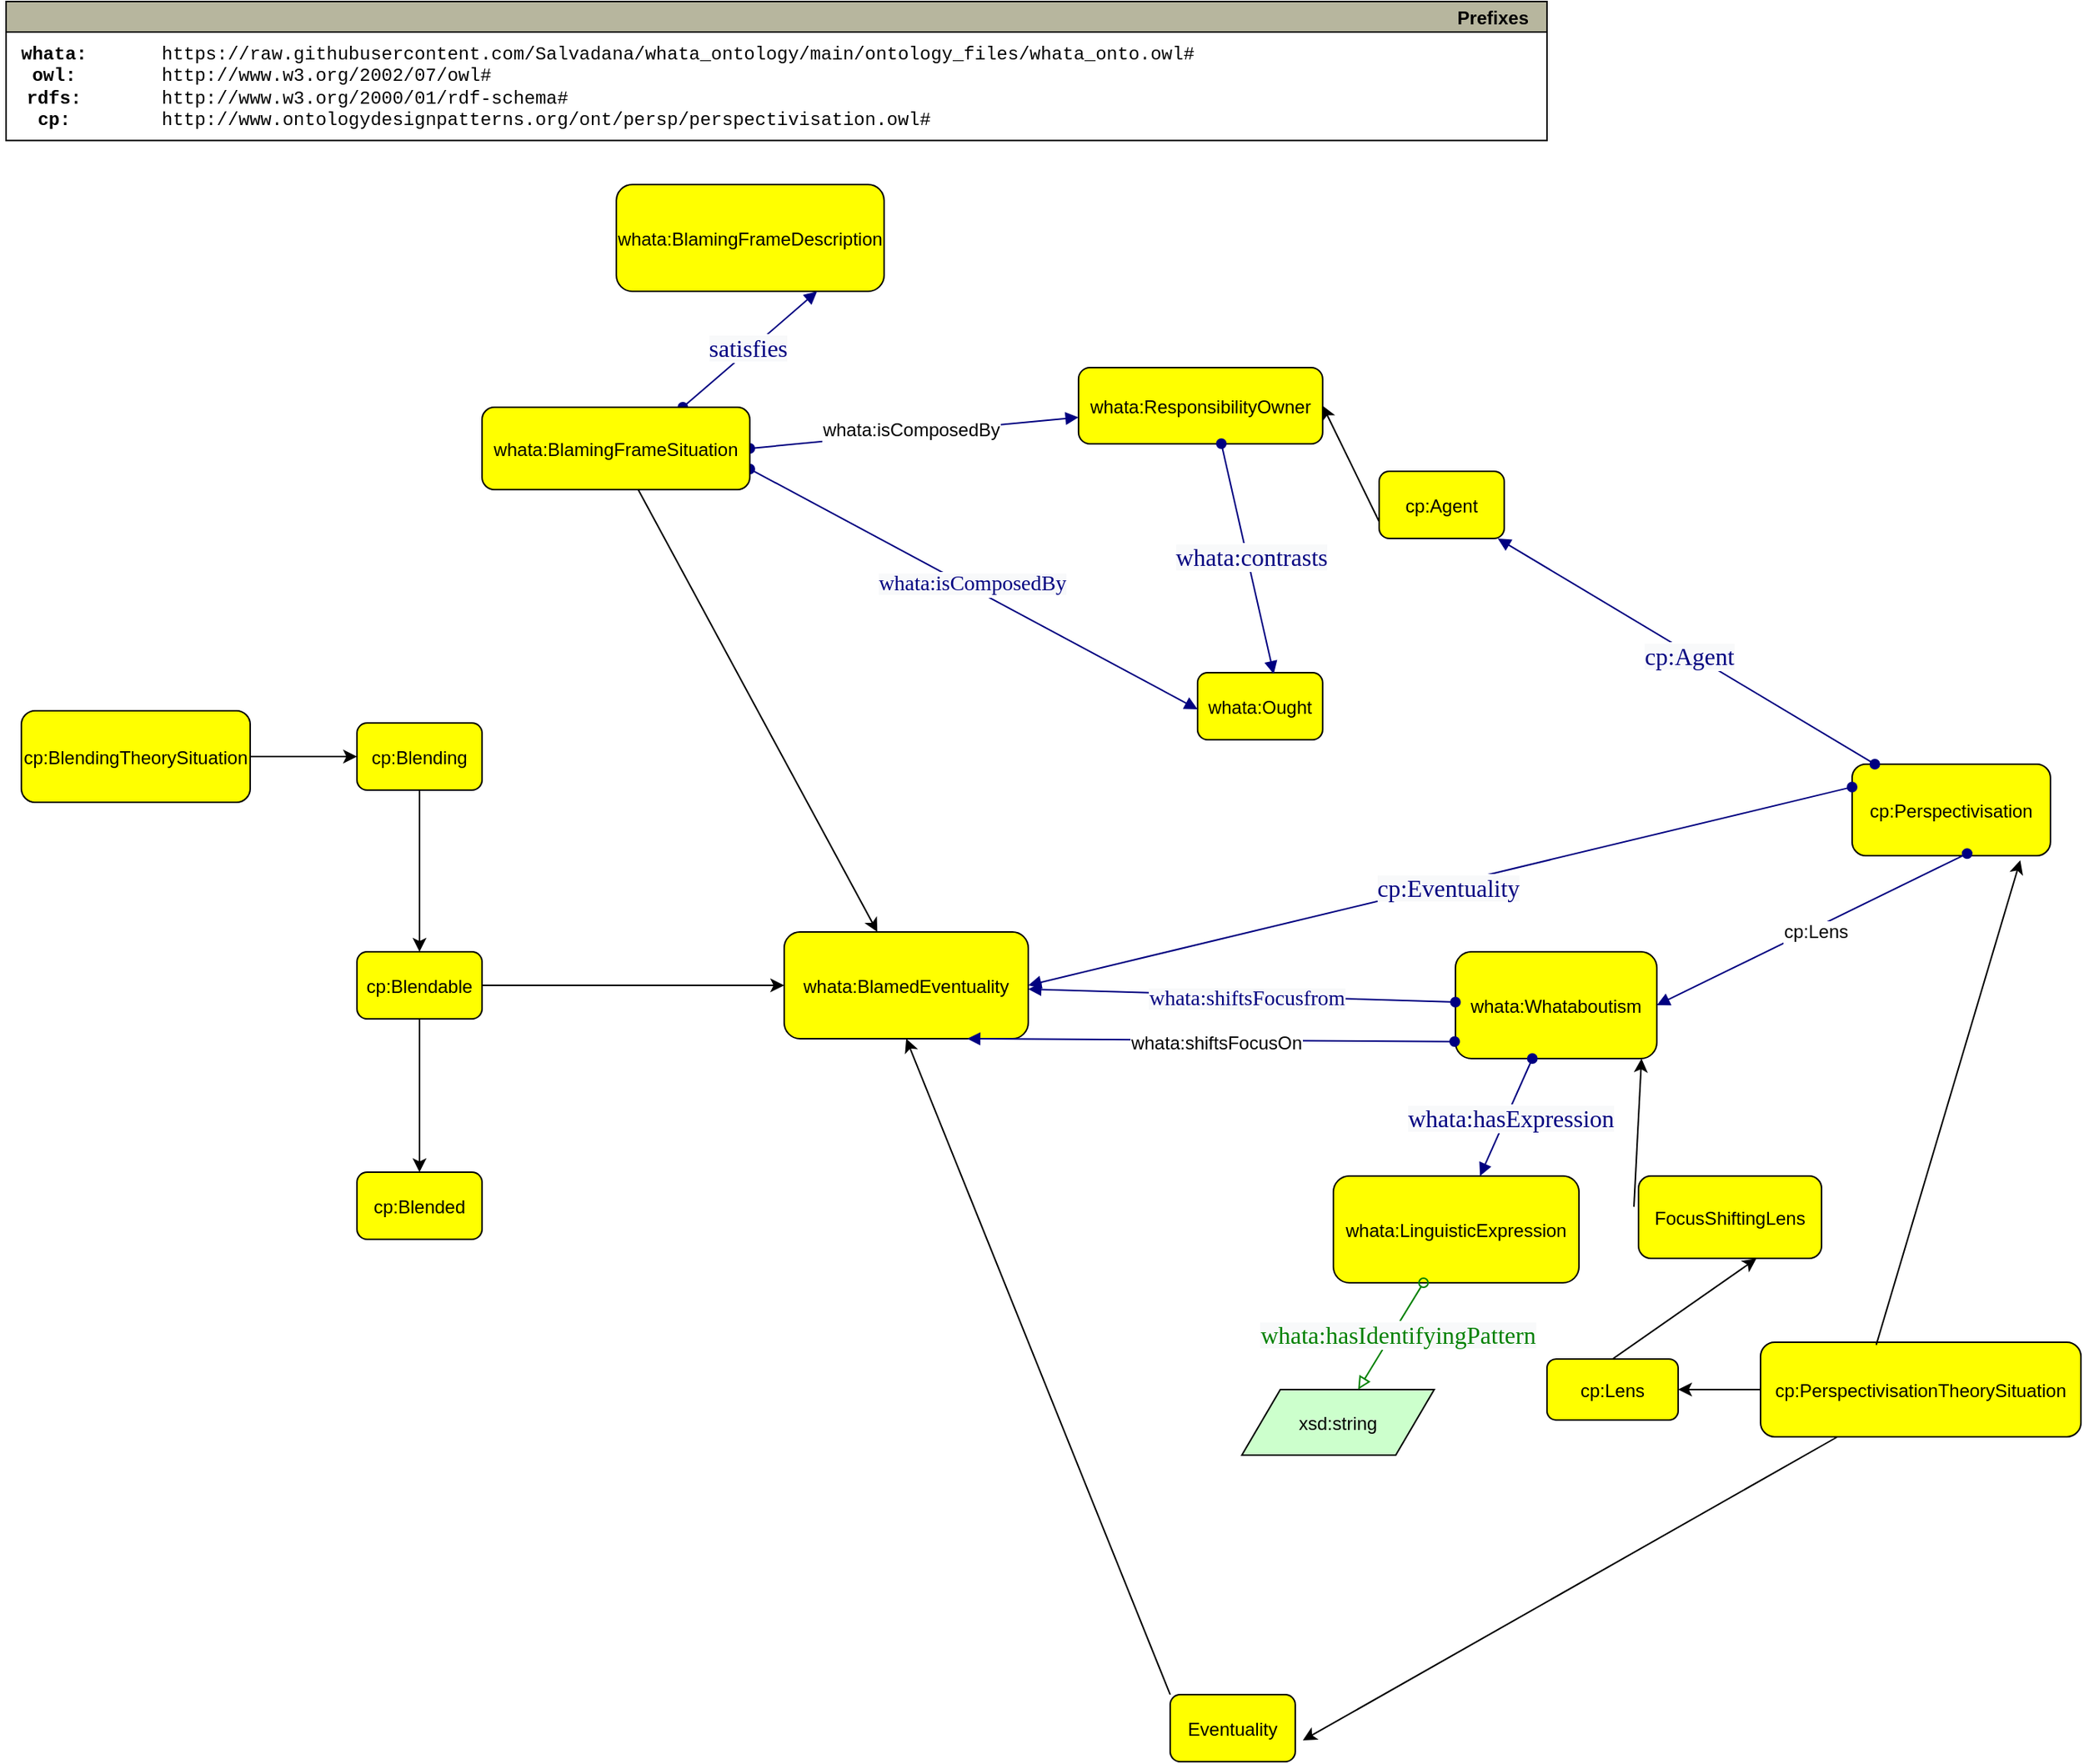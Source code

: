 <mxfile version="24.4.0" type="device">
  <diagram id="R2lEEEUBdFMjLlhIrx00" name="Page-1">
    <mxGraphModel dx="2427" dy="2789" grid="1" gridSize="10" guides="1" tooltips="1" connect="1" arrows="1" fold="1" page="1" pageScale="1" pageWidth="850" pageHeight="1100" math="0" shadow="0" extFonts="Permanent Marker^https://fonts.googleapis.com/css?family=Permanent+Marker">
      <root>
        <mxCell id="0" />
        <mxCell id="1" parent="0" />
        <mxCell id="LqP2NPi9a7aLQYuPG1_W-2" value="whata:BlamedEventuality" style="graphMlID=n4;shape=rect;rounded=1;arcsize=30;fillColor=#ffff00;strokeColor=#000000;strokeWidth=1.0" parent="1" vertex="1">
          <mxGeometry x="400" y="240" width="160" height="70" as="geometry" />
        </mxCell>
        <mxCell id="LqP2NPi9a7aLQYuPG1_W-46" value="" style="edgeStyle=orthogonalEdgeStyle;rounded=0;orthogonalLoop=1;jettySize=auto;html=1;" parent="1" source="LqP2NPi9a7aLQYuPG1_W-6" target="LqP2NPi9a7aLQYuPG1_W-7" edge="1">
          <mxGeometry relative="1" as="geometry" />
        </mxCell>
        <mxCell id="LqP2NPi9a7aLQYuPG1_W-6" value="cp:Blending" style="graphMlID=n4;shape=rect;rounded=1;arcsize=30;fillColor=#ffff00;strokeColor=#000000;strokeWidth=1.0" parent="1" vertex="1">
          <mxGeometry x="120" y="103" width="81.968" height="44" as="geometry" />
        </mxCell>
        <mxCell id="LqP2NPi9a7aLQYuPG1_W-10" value="" style="edgeStyle=orthogonalEdgeStyle;rounded=0;orthogonalLoop=1;jettySize=auto;html=1;" parent="1" source="LqP2NPi9a7aLQYuPG1_W-7" target="LqP2NPi9a7aLQYuPG1_W-2" edge="1">
          <mxGeometry relative="1" as="geometry" />
        </mxCell>
        <mxCell id="LqP2NPi9a7aLQYuPG1_W-47" value="" style="edgeStyle=orthogonalEdgeStyle;rounded=0;orthogonalLoop=1;jettySize=auto;html=1;" parent="1" source="LqP2NPi9a7aLQYuPG1_W-7" target="LqP2NPi9a7aLQYuPG1_W-8" edge="1">
          <mxGeometry relative="1" as="geometry" />
        </mxCell>
        <mxCell id="LqP2NPi9a7aLQYuPG1_W-7" value="cp:Blendable" style="graphMlID=n4;shape=rect;rounded=1;arcsize=30;fillColor=#ffff00;strokeColor=#000000;strokeWidth=1.0" parent="1" vertex="1">
          <mxGeometry x="120" y="253" width="81.968" height="44" as="geometry" />
        </mxCell>
        <mxCell id="LqP2NPi9a7aLQYuPG1_W-8" value="cp:Blended" style="graphMlID=n4;shape=rect;rounded=1;arcsize=30;fillColor=#ffff00;strokeColor=#000000;strokeWidth=1.0" parent="1" vertex="1">
          <mxGeometry x="120" y="397.5" width="81.968" height="44" as="geometry" />
        </mxCell>
        <mxCell id="LqP2NPi9a7aLQYuPG1_W-12" value="" style="graphMlID=e0;rounded=0;endArrow=block;strokeColor=#000080;strokeWidth=1.0;startArrow=oval;startFill=1;endFill=1;exitX=1;exitY=0.5;exitDx=0;exitDy=0;" parent="1" source="netNDr4inBoCcSag8qre-5" target="LqP2NPi9a7aLQYuPG1_W-15" edge="1">
          <mxGeometry relative="1" as="geometry">
            <mxPoint x="370" y="20" as="sourcePoint" />
            <mxPoint x="591" y="60" as="targetPoint" />
          </mxGeometry>
        </mxCell>
        <mxCell id="LqP2NPi9a7aLQYuPG1_W-13" value="whata:isComposedBy" style="text;html=1;align=center;verticalAlign=middle;resizable=0;points=[];labelBackgroundColor=#ffffff;" parent="LqP2NPi9a7aLQYuPG1_W-12" vertex="1" connectable="0">
          <mxGeometry x="-0.017" y="2" relative="1" as="geometry">
            <mxPoint x="-1" as="offset" />
          </mxGeometry>
        </mxCell>
        <mxCell id="LqP2NPi9a7aLQYuPG1_W-15" value="whata:ResponsibilityOwner" style="graphMlID=n4;shape=rect;rounded=1;arcsize=30;fillColor=#ffff00;strokeColor=#000000;strokeWidth=1.0" parent="1" vertex="1">
          <mxGeometry x="592.95" y="-130" width="160" height="50" as="geometry" />
        </mxCell>
        <mxCell id="LqP2NPi9a7aLQYuPG1_W-18" value="whata:Ought" style="graphMlID=n4;shape=rect;rounded=1;arcsize=30;fillColor=#ffff00;strokeColor=#000000;strokeWidth=1.0" parent="1" vertex="1">
          <mxGeometry x="670.98" y="70" width="81.968" height="44" as="geometry" />
        </mxCell>
        <mxCell id="LqP2NPi9a7aLQYuPG1_W-19" value="" style="graphMlID=e0;rounded=0;endArrow=block;strokeColor=#000080;strokeWidth=1.0;startArrow=oval;startFill=1;endFill=1;exitX=1;exitY=0.75;exitDx=0;exitDy=0;entryX=0;entryY=0.545;entryDx=0;entryDy=0;entryPerimeter=0;" parent="1" source="netNDr4inBoCcSag8qre-5" target="LqP2NPi9a7aLQYuPG1_W-18" edge="1">
          <mxGeometry relative="1" as="geometry">
            <mxPoint x="490" y="100.082" as="sourcePoint" />
            <mxPoint x="641" y="100" as="targetPoint" />
          </mxGeometry>
        </mxCell>
        <mxCell id="LqP2NPi9a7aLQYuPG1_W-20" value="&lt;span style=&quot;color: rgb(0, 0, 128); font-family: dialog; background-color: rgb(248, 249, 250);&quot;&gt;&lt;font style=&quot;font-size: 14px;&quot;&gt;whata:isComposedBy&lt;/font&gt;&lt;/span&gt;" style="text;html=1;align=center;verticalAlign=middle;resizable=0;points=[];labelBackgroundColor=#ffffff;" parent="LqP2NPi9a7aLQYuPG1_W-19" vertex="1" connectable="0">
          <mxGeometry x="-0.017" y="2" relative="1" as="geometry">
            <mxPoint as="offset" />
          </mxGeometry>
        </mxCell>
        <mxCell id="LqP2NPi9a7aLQYuPG1_W-21" value="" style="graphMlID=e0;rounded=0;endArrow=block;strokeColor=#000080;strokeWidth=1.0;startArrow=oval;startFill=1;endFill=1;exitX=0.585;exitY=0.997;exitDx=0;exitDy=0;exitPerimeter=0;entryX=0.609;entryY=0.021;entryDx=0;entryDy=0;entryPerimeter=0;" parent="1" source="LqP2NPi9a7aLQYuPG1_W-15" target="LqP2NPi9a7aLQYuPG1_W-18" edge="1">
          <mxGeometry relative="1" as="geometry">
            <mxPoint x="590" y="90.082" as="sourcePoint" />
            <mxPoint x="741" y="90" as="targetPoint" />
          </mxGeometry>
        </mxCell>
        <mxCell id="LqP2NPi9a7aLQYuPG1_W-22" value="&lt;span style=&quot;color: rgb(0 , 0 , 128) ; font-family: &amp;quot;dialog&amp;quot; ; font-size: 16px ; background-color: rgb(248 , 249 , 250)&quot;&gt;whata:contrasts&lt;/span&gt;" style="text;html=1;align=center;verticalAlign=middle;resizable=0;points=[];labelBackgroundColor=#ffffff;" parent="LqP2NPi9a7aLQYuPG1_W-21" vertex="1" connectable="0">
          <mxGeometry x="-0.017" y="2" relative="1" as="geometry">
            <mxPoint as="offset" />
          </mxGeometry>
        </mxCell>
        <mxCell id="LqP2NPi9a7aLQYuPG1_W-23" value="whata:Whataboutism" style="graphMlID=n4;shape=rect;rounded=1;arcsize=30;fillColor=#ffff00;strokeColor=#000000;strokeWidth=1.0" parent="1" vertex="1">
          <mxGeometry x="840" y="253" width="132" height="70" as="geometry" />
        </mxCell>
        <mxCell id="LqP2NPi9a7aLQYuPG1_W-26" value="" style="graphMlID=e0;rounded=0;endArrow=block;strokeColor=#000080;strokeWidth=1.0;startArrow=oval;startFill=1;endFill=1" parent="1" source="LqP2NPi9a7aLQYuPG1_W-23" target="LqP2NPi9a7aLQYuPG1_W-2" edge="1">
          <mxGeometry relative="1" as="geometry">
            <mxPoint x="440" y="320.082" as="sourcePoint" />
            <mxPoint x="591" y="320" as="targetPoint" />
          </mxGeometry>
        </mxCell>
        <mxCell id="LqP2NPi9a7aLQYuPG1_W-27" value="&lt;span style=&quot;color: rgb(0, 0, 128); font-family: dialog; background-color: rgb(248, 249, 250);&quot;&gt;&lt;font style=&quot;font-size: 14px;&quot;&gt;whata:shiftsFocusfrom&lt;/font&gt;&lt;/span&gt;" style="text;html=1;align=center;verticalAlign=middle;resizable=0;points=[];labelBackgroundColor=#ffffff;" parent="LqP2NPi9a7aLQYuPG1_W-26" vertex="1" connectable="0">
          <mxGeometry x="-0.017" y="2" relative="1" as="geometry">
            <mxPoint as="offset" />
          </mxGeometry>
        </mxCell>
        <mxCell id="LqP2NPi9a7aLQYuPG1_W-28" value="" style="graphMlID=e0;rounded=0;endArrow=block;strokeColor=#000080;strokeWidth=1.0;startArrow=oval;startFill=1;endFill=1;entryX=0.75;entryY=1;entryDx=0;entryDy=0;exitX=-0.004;exitY=0.841;exitDx=0;exitDy=0;exitPerimeter=0;" parent="1" source="LqP2NPi9a7aLQYuPG1_W-23" target="LqP2NPi9a7aLQYuPG1_W-2" edge="1">
          <mxGeometry relative="1" as="geometry">
            <mxPoint x="630" y="380" as="sourcePoint" />
            <mxPoint x="641" y="320" as="targetPoint" />
          </mxGeometry>
        </mxCell>
        <mxCell id="LqP2NPi9a7aLQYuPG1_W-29" value="whata:shiftsFocusOn" style="text;html=1;align=center;verticalAlign=middle;resizable=0;points=[];labelBackgroundColor=#ffffff;" parent="LqP2NPi9a7aLQYuPG1_W-28" vertex="1" connectable="0">
          <mxGeometry x="-0.017" y="2" relative="1" as="geometry">
            <mxPoint as="offset" />
          </mxGeometry>
        </mxCell>
        <mxCell id="LqP2NPi9a7aLQYuPG1_W-30" value="cp:Lens" style="graphMlID=n4;shape=rect;rounded=1;arcsize=30;fillColor=#ffff00;strokeColor=#000000;strokeWidth=1.0" parent="1" vertex="1">
          <mxGeometry x="900" y="520" width="85.99" height="40" as="geometry" />
        </mxCell>
        <mxCell id="LqP2NPi9a7aLQYuPG1_W-33" value="whata:BlamingFrameDescription" style="graphMlID=n4;shape=rect;rounded=1;arcsize=30;fillColor=#ffff00;strokeColor=#000000;strokeWidth=1.0" parent="1" vertex="1">
          <mxGeometry x="290" y="-250" width="175.5" height="70" as="geometry" />
        </mxCell>
        <mxCell id="LqP2NPi9a7aLQYuPG1_W-36" value="" style="graphMlID=e0;rounded=0;endArrow=block;strokeColor=#000080;strokeWidth=1.0;startArrow=oval;startFill=1;endFill=1;entryX=0.75;entryY=1;entryDx=0;entryDy=0;exitX=0.75;exitY=0;exitDx=0;exitDy=0;" parent="1" source="netNDr4inBoCcSag8qre-5" target="LqP2NPi9a7aLQYuPG1_W-33" edge="1">
          <mxGeometry relative="1" as="geometry">
            <mxPoint x="340" y="-10" as="sourcePoint" />
            <mxPoint x="331.75" as="targetPoint" />
          </mxGeometry>
        </mxCell>
        <mxCell id="LqP2NPi9a7aLQYuPG1_W-37" value="&lt;span style=&quot;color: rgb(0 , 0 , 128) ; font-family: &amp;quot;dialog&amp;quot; ; font-size: 16px ; background-color: rgb(248 , 249 , 250)&quot;&gt;satisfies&lt;/span&gt;" style="text;html=1;align=center;verticalAlign=middle;resizable=0;points=[];labelBackgroundColor=#ffffff;" parent="LqP2NPi9a7aLQYuPG1_W-36" vertex="1" connectable="0">
          <mxGeometry x="-0.017" y="2" relative="1" as="geometry">
            <mxPoint as="offset" />
          </mxGeometry>
        </mxCell>
        <mxCell id="LqP2NPi9a7aLQYuPG1_W-38" value="cp:Perspectivisation" style="graphMlID=n4;shape=rect;rounded=1;arcsize=30;fillColor=#ffff00;strokeColor=#000000;strokeWidth=1.0" parent="1" vertex="1">
          <mxGeometry x="1100" y="130" width="130" height="60" as="geometry" />
        </mxCell>
        <mxCell id="LqP2NPi9a7aLQYuPG1_W-40" value="" style="graphMlID=e0;rounded=0;endArrow=block;strokeColor=#000080;strokeWidth=1.0;startArrow=oval;startFill=1;endFill=1;entryX=1;entryY=0.5;entryDx=0;entryDy=0;exitX=0;exitY=0.25;exitDx=0;exitDy=0;" parent="1" source="LqP2NPi9a7aLQYuPG1_W-38" target="LqP2NPi9a7aLQYuPG1_W-2" edge="1">
          <mxGeometry relative="1" as="geometry">
            <mxPoint x="580" y="210" as="sourcePoint" />
            <mxPoint x="640" y="264" as="targetPoint" />
          </mxGeometry>
        </mxCell>
        <mxCell id="LqP2NPi9a7aLQYuPG1_W-41" value="&lt;span style=&quot;color: rgb(0 , 0 , 128) ; font-family: &amp;quot;dialog&amp;quot; ; font-size: 16px ; background-color: rgb(248 , 249 , 250)&quot;&gt;cp:Eventuality&lt;/span&gt;" style="text;html=1;align=center;verticalAlign=middle;resizable=0;points=[];labelBackgroundColor=#ffffff;" parent="LqP2NPi9a7aLQYuPG1_W-40" vertex="1" connectable="0">
          <mxGeometry x="-0.017" y="2" relative="1" as="geometry">
            <mxPoint as="offset" />
          </mxGeometry>
        </mxCell>
        <mxCell id="LqP2NPi9a7aLQYuPG1_W-42" value="" style="graphMlID=e0;rounded=0;endArrow=block;strokeColor=#000080;strokeWidth=1.0;startArrow=oval;startFill=1;endFill=1;exitX=0.58;exitY=0.977;exitDx=0;exitDy=0;exitPerimeter=0;entryX=1;entryY=0.5;entryDx=0;entryDy=0;" parent="1" source="LqP2NPi9a7aLQYuPG1_W-38" target="LqP2NPi9a7aLQYuPG1_W-23" edge="1">
          <mxGeometry relative="1" as="geometry">
            <mxPoint x="850" y="250" as="sourcePoint" />
            <mxPoint x="981" y="340" as="targetPoint" />
          </mxGeometry>
        </mxCell>
        <mxCell id="LqP2NPi9a7aLQYuPG1_W-43" value="cp:Lens" style="text;html=1;align=center;verticalAlign=middle;resizable=0;points=[];labelBackgroundColor=#ffffff;" parent="LqP2NPi9a7aLQYuPG1_W-42" vertex="1" connectable="0">
          <mxGeometry x="-0.017" y="2" relative="1" as="geometry">
            <mxPoint as="offset" />
          </mxGeometry>
        </mxCell>
        <mxCell id="LqP2NPi9a7aLQYuPG1_W-45" value="" style="edgeStyle=orthogonalEdgeStyle;rounded=0;orthogonalLoop=1;jettySize=auto;html=1;" parent="1" source="LqP2NPi9a7aLQYuPG1_W-44" target="LqP2NPi9a7aLQYuPG1_W-6" edge="1">
          <mxGeometry relative="1" as="geometry" />
        </mxCell>
        <mxCell id="LqP2NPi9a7aLQYuPG1_W-44" value="cp:BlendingTheorySituation" style="graphMlID=n4;shape=rect;rounded=1;arcsize=30;fillColor=#ffff00;strokeColor=#000000;strokeWidth=1.0" parent="1" vertex="1">
          <mxGeometry x="-100" y="95" width="150" height="60" as="geometry" />
        </mxCell>
        <mxCell id="LqP2NPi9a7aLQYuPG1_W-50" value="" style="edgeStyle=orthogonalEdgeStyle;rounded=0;orthogonalLoop=1;jettySize=auto;html=1;" parent="1" source="LqP2NPi9a7aLQYuPG1_W-48" target="LqP2NPi9a7aLQYuPG1_W-30" edge="1">
          <mxGeometry relative="1" as="geometry" />
        </mxCell>
        <mxCell id="LqP2NPi9a7aLQYuPG1_W-48" value="cp:PerspectivisationTheorySituation" style="graphMlID=n4;shape=rect;rounded=1;arcsize=30;fillColor=#ffff00;strokeColor=#000000;strokeWidth=1.0" parent="1" vertex="1">
          <mxGeometry x="1040" y="509" width="210" height="62" as="geometry" />
        </mxCell>
        <mxCell id="LqP2NPi9a7aLQYuPG1_W-51" value="" style="endArrow=classic;html=1;rounded=0;exitX=0.361;exitY=0.028;exitDx=0;exitDy=0;exitPerimeter=0;entryX=0.848;entryY=1.051;entryDx=0;entryDy=0;entryPerimeter=0;" parent="1" source="LqP2NPi9a7aLQYuPG1_W-48" target="LqP2NPi9a7aLQYuPG1_W-38" edge="1">
          <mxGeometry width="50" height="50" relative="1" as="geometry">
            <mxPoint x="820" y="390" as="sourcePoint" />
            <mxPoint x="870" y="340" as="targetPoint" />
          </mxGeometry>
        </mxCell>
        <mxCell id="LqP2NPi9a7aLQYuPG1_W-52" value="Prefixes" style="graphMlID=n0;shape=swimlane;startSize=20;fillColor=#b7b69e;strokeColor=#000000;strokeWidth=1.0;align=right;spacingRight=10;fontStyle=1" parent="1" vertex="1">
          <mxGeometry x="-110" y="-370" width="1010" height="91.1" as="geometry" />
        </mxCell>
        <mxCell id="LqP2NPi9a7aLQYuPG1_W-53" value="&lt;b&gt;whata:&lt;br&gt;owl:&lt;br&gt;rdfs:&lt;/b&gt;&lt;div&gt;&lt;b&gt;cp:&lt;/b&gt;&lt;/div&gt;" style="text;html=1;align=center;verticalAlign=middle;resizable=0;points=[];autosize=1;fontFamily=Courier New;" parent="LqP2NPi9a7aLQYuPG1_W-52" vertex="1">
          <mxGeometry x="-3.584" y="21.1" width="70" height="70" as="geometry" />
        </mxCell>
        <mxCell id="LqP2NPi9a7aLQYuPG1_W-54" value="https://raw.githubusercontent.com/Salvadana/whata_ontology/main/ontology_files/whata_onto.owl#&lt;br&gt;http://www.w3.org/2002/07/owl#&lt;br&gt;http://www.w3.org/2000/01/rdf-schema#&lt;div&gt;http://www.ontologydesignpatterns.org/ont/persp/perspectivisation.owl#&lt;br&gt;&lt;/div&gt;" style="text;html=1;align=left;verticalAlign=middle;resizable=0;points=[];autosize=1;fontFamily=Courier New;" parent="LqP2NPi9a7aLQYuPG1_W-52" vertex="1">
          <mxGeometry x="99.996" y="21.1" width="700" height="70" as="geometry" />
        </mxCell>
        <mxCell id="LqP2NPi9a7aLQYuPG1_W-58" value="whata:LinguisticExpression" style="graphMlID=n4;shape=rect;rounded=1;arcsize=30;fillColor=#ffff00;strokeColor=#000000;strokeWidth=1.0" parent="1" vertex="1">
          <mxGeometry x="760" y="400" width="160.98" height="70" as="geometry" />
        </mxCell>
        <mxCell id="LqP2NPi9a7aLQYuPG1_W-59" value="xsd:string" style="graphMlID=n6;shape=parallelogram;fillColor=#ccffcc;strokeColor=#000000;strokeWidth=1.0" parent="1" vertex="1">
          <mxGeometry x="700" y="540" width="126.095" height="43" as="geometry" />
        </mxCell>
        <mxCell id="LqP2NPi9a7aLQYuPG1_W-60" value="" style="graphMlID=e0;rounded=0;endArrow=block;strokeColor=#000080;strokeWidth=1.0;startArrow=oval;startFill=1;endFill=1" parent="1" source="LqP2NPi9a7aLQYuPG1_W-23" target="LqP2NPi9a7aLQYuPG1_W-58" edge="1">
          <mxGeometry relative="1" as="geometry">
            <mxPoint x="470" y="390.082" as="sourcePoint" />
            <mxPoint x="621" y="390" as="targetPoint" />
          </mxGeometry>
        </mxCell>
        <mxCell id="LqP2NPi9a7aLQYuPG1_W-61" value="&lt;span style=&quot;color: rgb(0 , 0 , 128) ; font-family: &amp;quot;dialog&amp;quot; ; font-size: 16px ; background-color: rgb(248 , 249 , 250)&quot;&gt;whata:hasExpression&lt;/span&gt;" style="text;html=1;align=center;verticalAlign=middle;resizable=0;points=[];labelBackgroundColor=#ffffff;" parent="LqP2NPi9a7aLQYuPG1_W-60" vertex="1" connectable="0">
          <mxGeometry x="-0.017" y="2" relative="1" as="geometry">
            <mxPoint as="offset" />
          </mxGeometry>
        </mxCell>
        <mxCell id="LqP2NPi9a7aLQYuPG1_W-62" value="" style="graphMlID=e2;rounded=0;endArrow=block;strokeColor=#008000;strokeWidth=1.0;startArrow=oval;startFill=0;endFill=0" parent="1" source="LqP2NPi9a7aLQYuPG1_W-58" target="LqP2NPi9a7aLQYuPG1_W-59" edge="1">
          <mxGeometry relative="1" as="geometry">
            <mxPoint x="410" y="390" as="sourcePoint" />
            <mxPoint x="686.811" y="390.18" as="targetPoint" />
          </mxGeometry>
        </mxCell>
        <mxCell id="LqP2NPi9a7aLQYuPG1_W-63" value="&lt;span style=&quot;color: rgb(0 , 128 , 0) ; font-family: &amp;quot;dialog&amp;quot; ; font-size: 16px ; background-color: rgb(248 , 249 , 250)&quot;&gt;whata:hasIdentifyingPattern&lt;/span&gt;" style="text;html=1;align=center;verticalAlign=middle;resizable=0;points=[];labelBackgroundColor=#ffffff;" parent="LqP2NPi9a7aLQYuPG1_W-62" vertex="1" connectable="0">
          <mxGeometry x="-0.09" y="3" relative="1" as="geometry">
            <mxPoint as="offset" />
          </mxGeometry>
        </mxCell>
        <mxCell id="LqP2NPi9a7aLQYuPG1_W-64" value="" style="endArrow=classic;html=1;rounded=0;exitX=0.5;exitY=0;exitDx=0;exitDy=0;entryX=0.644;entryY=1.003;entryDx=0;entryDy=0;entryPerimeter=0;" parent="1" source="LqP2NPi9a7aLQYuPG1_W-30" target="netNDr4inBoCcSag8qre-9" edge="1">
          <mxGeometry width="50" height="50" relative="1" as="geometry">
            <mxPoint x="530" y="380" as="sourcePoint" />
            <mxPoint x="850" y="470" as="targetPoint" />
          </mxGeometry>
        </mxCell>
        <mxCell id="netNDr4inBoCcSag8qre-1" value="cp:Agent" style="graphMlID=n4;shape=rect;rounded=1;arcsize=30;fillColor=#ffff00;strokeColor=#000000;strokeWidth=1.0" vertex="1" parent="1">
          <mxGeometry x="790" y="-62" width="81.968" height="44" as="geometry" />
        </mxCell>
        <mxCell id="netNDr4inBoCcSag8qre-2" value="" style="graphMlID=e0;rounded=0;endArrow=block;strokeColor=#000080;strokeWidth=1.0;startArrow=oval;startFill=1;endFill=1" edge="1" parent="1" source="LqP2NPi9a7aLQYuPG1_W-38" target="netNDr4inBoCcSag8qre-1">
          <mxGeometry relative="1" as="geometry">
            <mxPoint x="829.5" y="114.082" as="sourcePoint" />
            <mxPoint x="980.5" y="114" as="targetPoint" />
          </mxGeometry>
        </mxCell>
        <mxCell id="netNDr4inBoCcSag8qre-3" value="&lt;span style=&quot;color: rgb(0 , 0 , 128) ; font-family: &amp;quot;dialog&amp;quot; ; font-size: 16px ; background-color: rgb(248 , 249 , 250)&quot;&gt;cp:Agent&lt;/span&gt;" style="text;html=1;align=center;verticalAlign=middle;resizable=0;points=[];labelBackgroundColor=#ffffff;" vertex="1" connectable="0" parent="netNDr4inBoCcSag8qre-2">
          <mxGeometry x="-0.017" y="2" relative="1" as="geometry">
            <mxPoint as="offset" />
          </mxGeometry>
        </mxCell>
        <mxCell id="netNDr4inBoCcSag8qre-4" value="" style="endArrow=classic;html=1;rounded=0;exitX=0;exitY=0.75;exitDx=0;exitDy=0;entryX=1;entryY=0.5;entryDx=0;entryDy=0;" edge="1" parent="1" source="netNDr4inBoCcSag8qre-1" target="LqP2NPi9a7aLQYuPG1_W-15">
          <mxGeometry width="50" height="50" relative="1" as="geometry">
            <mxPoint x="740" as="sourcePoint" />
            <mxPoint x="740" y="-160" as="targetPoint" />
          </mxGeometry>
        </mxCell>
        <mxCell id="netNDr4inBoCcSag8qre-5" value="whata:BlamingFrameSituation" style="graphMlID=n4;shape=rect;rounded=1;arcsize=30;fillColor=#ffff00;strokeColor=#000000;strokeWidth=1.0" vertex="1" parent="1">
          <mxGeometry x="201.97" y="-104" width="175.5" height="54" as="geometry" />
        </mxCell>
        <mxCell id="netNDr4inBoCcSag8qre-9" value="FocusShiftingLens" style="graphMlID=n4;shape=rect;rounded=1;arcsize=30;fillColor=#ffff00;strokeColor=#000000;strokeWidth=1.0" vertex="1" parent="1">
          <mxGeometry x="960" y="400" width="120" height="54" as="geometry" />
        </mxCell>
        <mxCell id="netNDr4inBoCcSag8qre-10" value="" style="endArrow=classic;html=1;rounded=0;entryX=0.924;entryY=1;entryDx=0;entryDy=0;exitX=-0.025;exitY=0.374;exitDx=0;exitDy=0;entryPerimeter=0;exitPerimeter=0;" edge="1" parent="1" source="netNDr4inBoCcSag8qre-9" target="LqP2NPi9a7aLQYuPG1_W-23">
          <mxGeometry width="50" height="50" relative="1" as="geometry">
            <mxPoint x="780" y="420" as="sourcePoint" />
            <mxPoint x="830" y="370" as="targetPoint" />
          </mxGeometry>
        </mxCell>
        <mxCell id="netNDr4inBoCcSag8qre-11" value="" style="endArrow=classic;html=1;rounded=0;" edge="1" parent="1" source="netNDr4inBoCcSag8qre-5" target="LqP2NPi9a7aLQYuPG1_W-2">
          <mxGeometry width="50" height="50" relative="1" as="geometry">
            <mxPoint x="397.222" y="159.72" as="sourcePoint" />
            <mxPoint x="400" y="200" as="targetPoint" />
          </mxGeometry>
        </mxCell>
        <mxCell id="netNDr4inBoCcSag8qre-13" value="Eventuality" style="graphMlID=n4;shape=rect;rounded=1;arcsize=30;fillColor=#ffff00;strokeColor=#000000;strokeWidth=1.0" vertex="1" parent="1">
          <mxGeometry x="653.02" y="740" width="81.968" height="44" as="geometry" />
        </mxCell>
        <mxCell id="netNDr4inBoCcSag8qre-14" value="" style="endArrow=classic;html=1;rounded=0;" edge="1" parent="1" source="LqP2NPi9a7aLQYuPG1_W-48">
          <mxGeometry width="50" height="50" relative="1" as="geometry">
            <mxPoint x="690" y="490" as="sourcePoint" />
            <mxPoint x="740" y="770" as="targetPoint" />
          </mxGeometry>
        </mxCell>
        <mxCell id="netNDr4inBoCcSag8qre-15" value="" style="endArrow=classic;html=1;rounded=0;entryX=0.5;entryY=1;entryDx=0;entryDy=0;exitX=0;exitY=0;exitDx=0;exitDy=0;" edge="1" parent="1" source="netNDr4inBoCcSag8qre-13" target="LqP2NPi9a7aLQYuPG1_W-2">
          <mxGeometry width="50" height="50" relative="1" as="geometry">
            <mxPoint x="690" y="490" as="sourcePoint" />
            <mxPoint x="740" y="440" as="targetPoint" />
          </mxGeometry>
        </mxCell>
      </root>
    </mxGraphModel>
  </diagram>
</mxfile>
